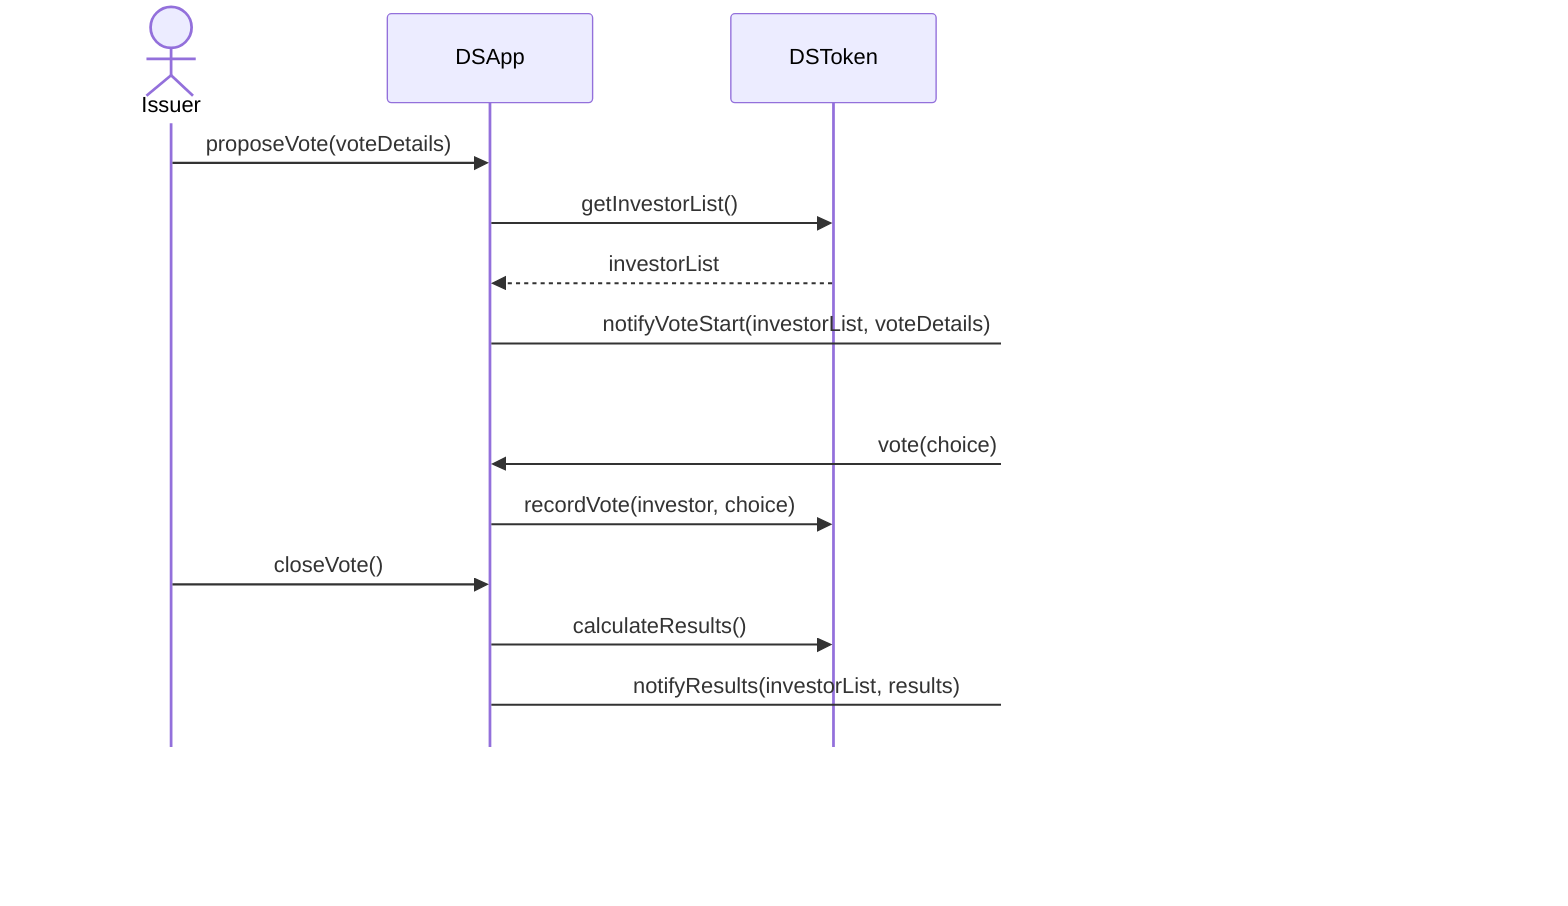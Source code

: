 sequenceDiagram
    actor Issuer
    participant DSApp
    participant DSToken
    participant CommsService
    participant Investor

    Issuer->>DSApp: proposeVote(voteDetails)
    DSApp->>DSToken: getInvestorList()
    DSToken-->>DSApp: investorList
    DSApp->>CommsService: notifyVoteStart(investorList, voteDetails)
    CommsService-->>Investor: vote notification
    Investor->>DSApp: vote(choice)
    DSApp->>DSToken: recordVote(investor, choice)
    Issuer->>DSApp: closeVote()
    DSApp->>DSToken: calculateResults()
    DSApp->>CommsService: notifyResults(investorList, results)
    CommsService-->>Investor: results notification